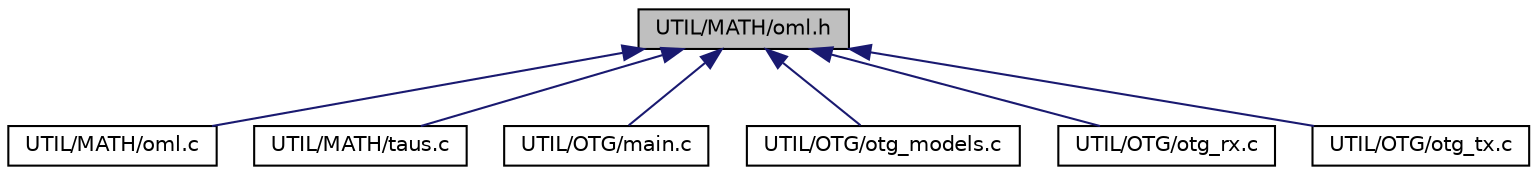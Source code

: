 digraph "UTIL/MATH/oml.h"
{
 // LATEX_PDF_SIZE
  edge [fontname="Helvetica",fontsize="10",labelfontname="Helvetica",labelfontsize="10"];
  node [fontname="Helvetica",fontsize="10",shape=record];
  Node1 [label="UTIL/MATH/oml.h",height=0.2,width=0.4,color="black", fillcolor="grey75", style="filled", fontcolor="black",tooltip="Data structure for OCG of OpenAir emulator."];
  Node1 -> Node2 [dir="back",color="midnightblue",fontsize="10",style="solid",fontname="Helvetica"];
  Node2 [label="UTIL/MATH/oml.c",height=0.2,width=0.4,color="black", fillcolor="white", style="filled",URL="$oml_8c.html",tooltip="Data structure for distribution libraries."];
  Node1 -> Node3 [dir="back",color="midnightblue",fontsize="10",style="solid",fontname="Helvetica"];
  Node3 [label="UTIL/MATH/taus.c",height=0.2,width=0.4,color="black", fillcolor="white", style="filled",URL="$taus_8c.html",tooltip="random number generator per OAI component"];
  Node1 -> Node4 [dir="back",color="midnightblue",fontsize="10",style="solid",fontname="Helvetica"];
  Node4 [label="UTIL/OTG/main.c",height=0.2,width=0.4,color="black", fillcolor="white", style="filled",URL="$UTIL_2OTG_2main_8c.html",tooltip="main program for OTG CX + RX"];
  Node1 -> Node5 [dir="back",color="midnightblue",fontsize="10",style="solid",fontname="Helvetica"];
  Node5 [label="UTIL/OTG/otg_models.c",height=0.2,width=0.4,color="black", fillcolor="white", style="filled",URL="$otg__models_8c.html",tooltip="function containing the OTG TX traffic generation functions"];
  Node1 -> Node6 [dir="back",color="midnightblue",fontsize="10",style="solid",fontname="Helvetica"];
  Node6 [label="UTIL/OTG/otg_rx.c",height=0.2,width=0.4,color="black", fillcolor="white", style="filled",URL="$otg__rx_8c.html",tooltip="function containing the OTG traffic generation functions"];
  Node1 -> Node7 [dir="back",color="midnightblue",fontsize="10",style="solid",fontname="Helvetica"];
  Node7 [label="UTIL/OTG/otg_tx.c",height=0.2,width=0.4,color="black", fillcolor="white", style="filled",URL="$otg__tx_8c.html",tooltip="function containing the OTG TX traffic generation functions"];
}
